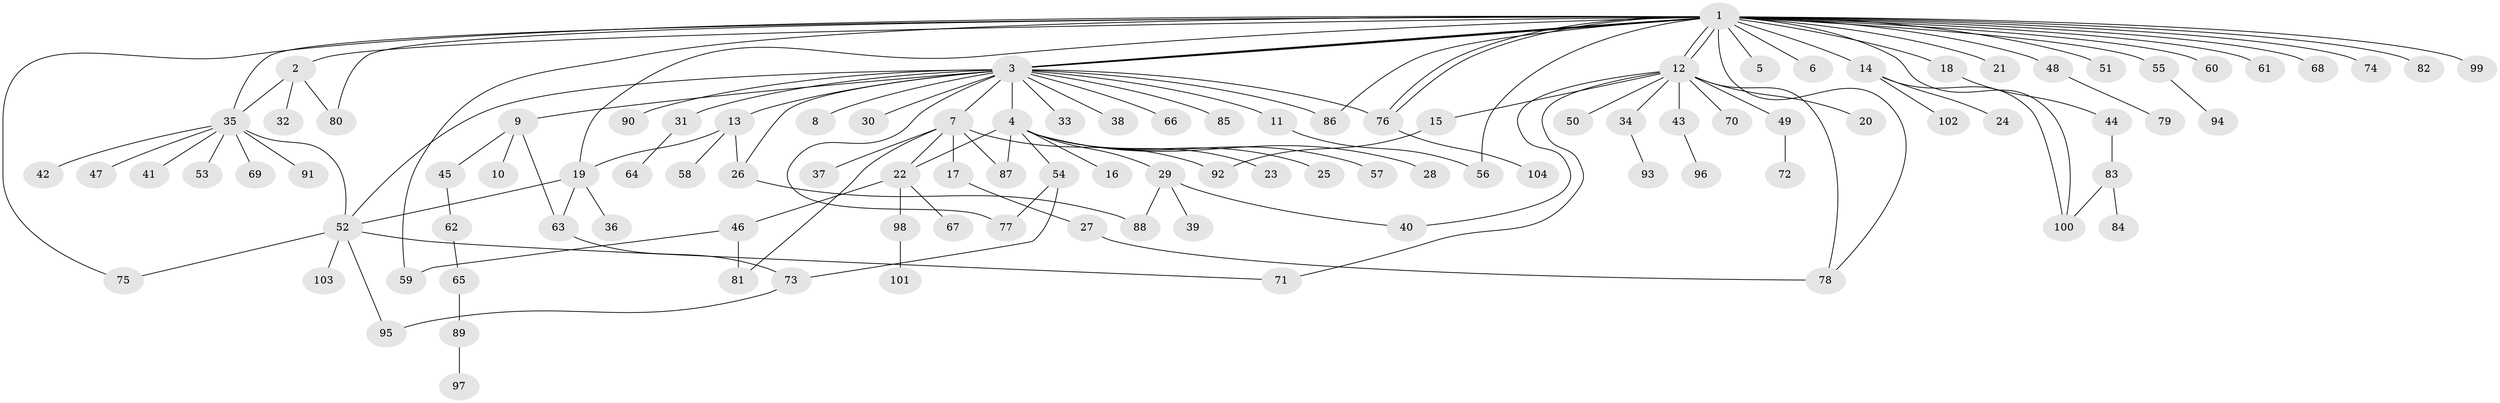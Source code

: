 // coarse degree distribution, {26: 0.015873015873015872, 3: 0.15873015873015872, 11: 0.015873015873015872, 9: 0.015873015873015872, 1: 0.4603174603174603, 6: 0.031746031746031744, 2: 0.2222222222222222, 10: 0.015873015873015872, 4: 0.031746031746031744, 8: 0.015873015873015872, 5: 0.015873015873015872}
// Generated by graph-tools (version 1.1) at 2025/50/03/04/25 22:50:11]
// undirected, 104 vertices, 133 edges
graph export_dot {
  node [color=gray90,style=filled];
  1;
  2;
  3;
  4;
  5;
  6;
  7;
  8;
  9;
  10;
  11;
  12;
  13;
  14;
  15;
  16;
  17;
  18;
  19;
  20;
  21;
  22;
  23;
  24;
  25;
  26;
  27;
  28;
  29;
  30;
  31;
  32;
  33;
  34;
  35;
  36;
  37;
  38;
  39;
  40;
  41;
  42;
  43;
  44;
  45;
  46;
  47;
  48;
  49;
  50;
  51;
  52;
  53;
  54;
  55;
  56;
  57;
  58;
  59;
  60;
  61;
  62;
  63;
  64;
  65;
  66;
  67;
  68;
  69;
  70;
  71;
  72;
  73;
  74;
  75;
  76;
  77;
  78;
  79;
  80;
  81;
  82;
  83;
  84;
  85;
  86;
  87;
  88;
  89;
  90;
  91;
  92;
  93;
  94;
  95;
  96;
  97;
  98;
  99;
  100;
  101;
  102;
  103;
  104;
  1 -- 2;
  1 -- 3;
  1 -- 3;
  1 -- 3;
  1 -- 5;
  1 -- 6;
  1 -- 12;
  1 -- 12;
  1 -- 14;
  1 -- 18;
  1 -- 19;
  1 -- 21;
  1 -- 35;
  1 -- 48;
  1 -- 51;
  1 -- 55;
  1 -- 56;
  1 -- 59;
  1 -- 60;
  1 -- 61;
  1 -- 68;
  1 -- 74;
  1 -- 75;
  1 -- 76;
  1 -- 76;
  1 -- 78;
  1 -- 80;
  1 -- 82;
  1 -- 86;
  1 -- 99;
  1 -- 100;
  2 -- 32;
  2 -- 35;
  2 -- 80;
  3 -- 4;
  3 -- 7;
  3 -- 8;
  3 -- 9;
  3 -- 11;
  3 -- 13;
  3 -- 26;
  3 -- 30;
  3 -- 31;
  3 -- 33;
  3 -- 38;
  3 -- 52;
  3 -- 66;
  3 -- 76;
  3 -- 77;
  3 -- 85;
  3 -- 86;
  3 -- 90;
  4 -- 16;
  4 -- 22;
  4 -- 23;
  4 -- 25;
  4 -- 28;
  4 -- 29;
  4 -- 54;
  4 -- 57;
  4 -- 87;
  7 -- 17;
  7 -- 22;
  7 -- 37;
  7 -- 81;
  7 -- 87;
  7 -- 92;
  9 -- 10;
  9 -- 45;
  9 -- 63;
  11 -- 56;
  12 -- 15;
  12 -- 20;
  12 -- 34;
  12 -- 40;
  12 -- 43;
  12 -- 49;
  12 -- 50;
  12 -- 70;
  12 -- 71;
  12 -- 78;
  13 -- 19;
  13 -- 26;
  13 -- 58;
  14 -- 24;
  14 -- 100;
  14 -- 102;
  15 -- 92;
  17 -- 27;
  18 -- 44;
  19 -- 36;
  19 -- 52;
  19 -- 63;
  22 -- 46;
  22 -- 67;
  22 -- 98;
  26 -- 88;
  27 -- 78;
  29 -- 39;
  29 -- 40;
  29 -- 88;
  31 -- 64;
  34 -- 93;
  35 -- 41;
  35 -- 42;
  35 -- 47;
  35 -- 52;
  35 -- 53;
  35 -- 69;
  35 -- 91;
  43 -- 96;
  44 -- 83;
  45 -- 62;
  46 -- 59;
  46 -- 81;
  48 -- 79;
  49 -- 72;
  52 -- 71;
  52 -- 75;
  52 -- 95;
  52 -- 103;
  54 -- 73;
  54 -- 77;
  55 -- 94;
  62 -- 65;
  63 -- 73;
  65 -- 89;
  73 -- 95;
  76 -- 104;
  83 -- 84;
  83 -- 100;
  89 -- 97;
  98 -- 101;
}
